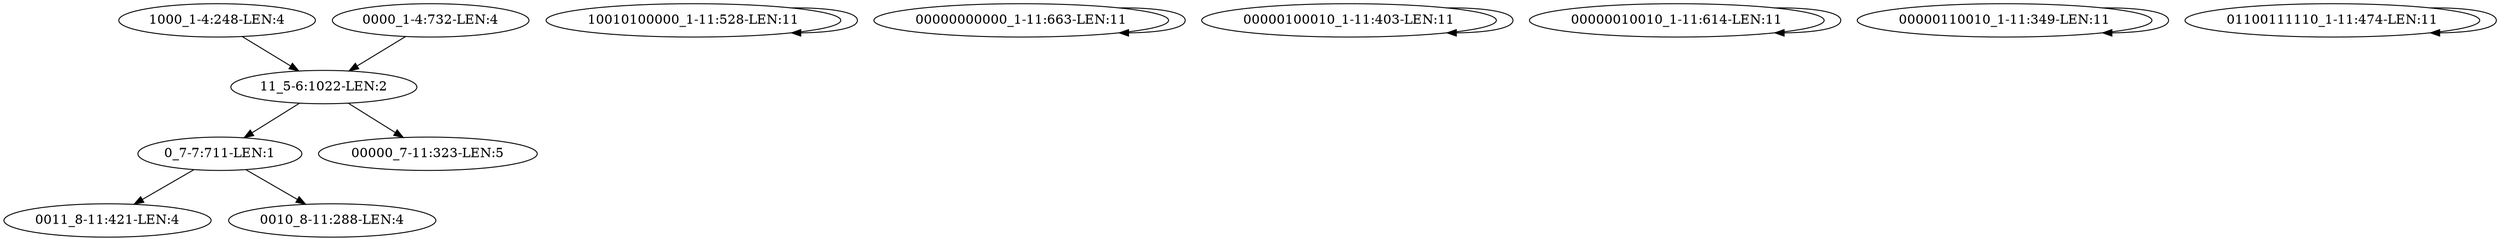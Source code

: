 digraph G {
    "1000_1-4:248-LEN:4" -> "11_5-6:1022-LEN:2";
    "0_7-7:711-LEN:1" -> "0011_8-11:421-LEN:4";
    "0_7-7:711-LEN:1" -> "0010_8-11:288-LEN:4";
    "10010100000_1-11:528-LEN:11" -> "10010100000_1-11:528-LEN:11";
    "00000000000_1-11:663-LEN:11" -> "00000000000_1-11:663-LEN:11";
    "0000_1-4:732-LEN:4" -> "11_5-6:1022-LEN:2";
    "00000100010_1-11:403-LEN:11" -> "00000100010_1-11:403-LEN:11";
    "00000010010_1-11:614-LEN:11" -> "00000010010_1-11:614-LEN:11";
    "00000110010_1-11:349-LEN:11" -> "00000110010_1-11:349-LEN:11";
    "11_5-6:1022-LEN:2" -> "00000_7-11:323-LEN:5";
    "11_5-6:1022-LEN:2" -> "0_7-7:711-LEN:1";
    "01100111110_1-11:474-LEN:11" -> "01100111110_1-11:474-LEN:11";
}
